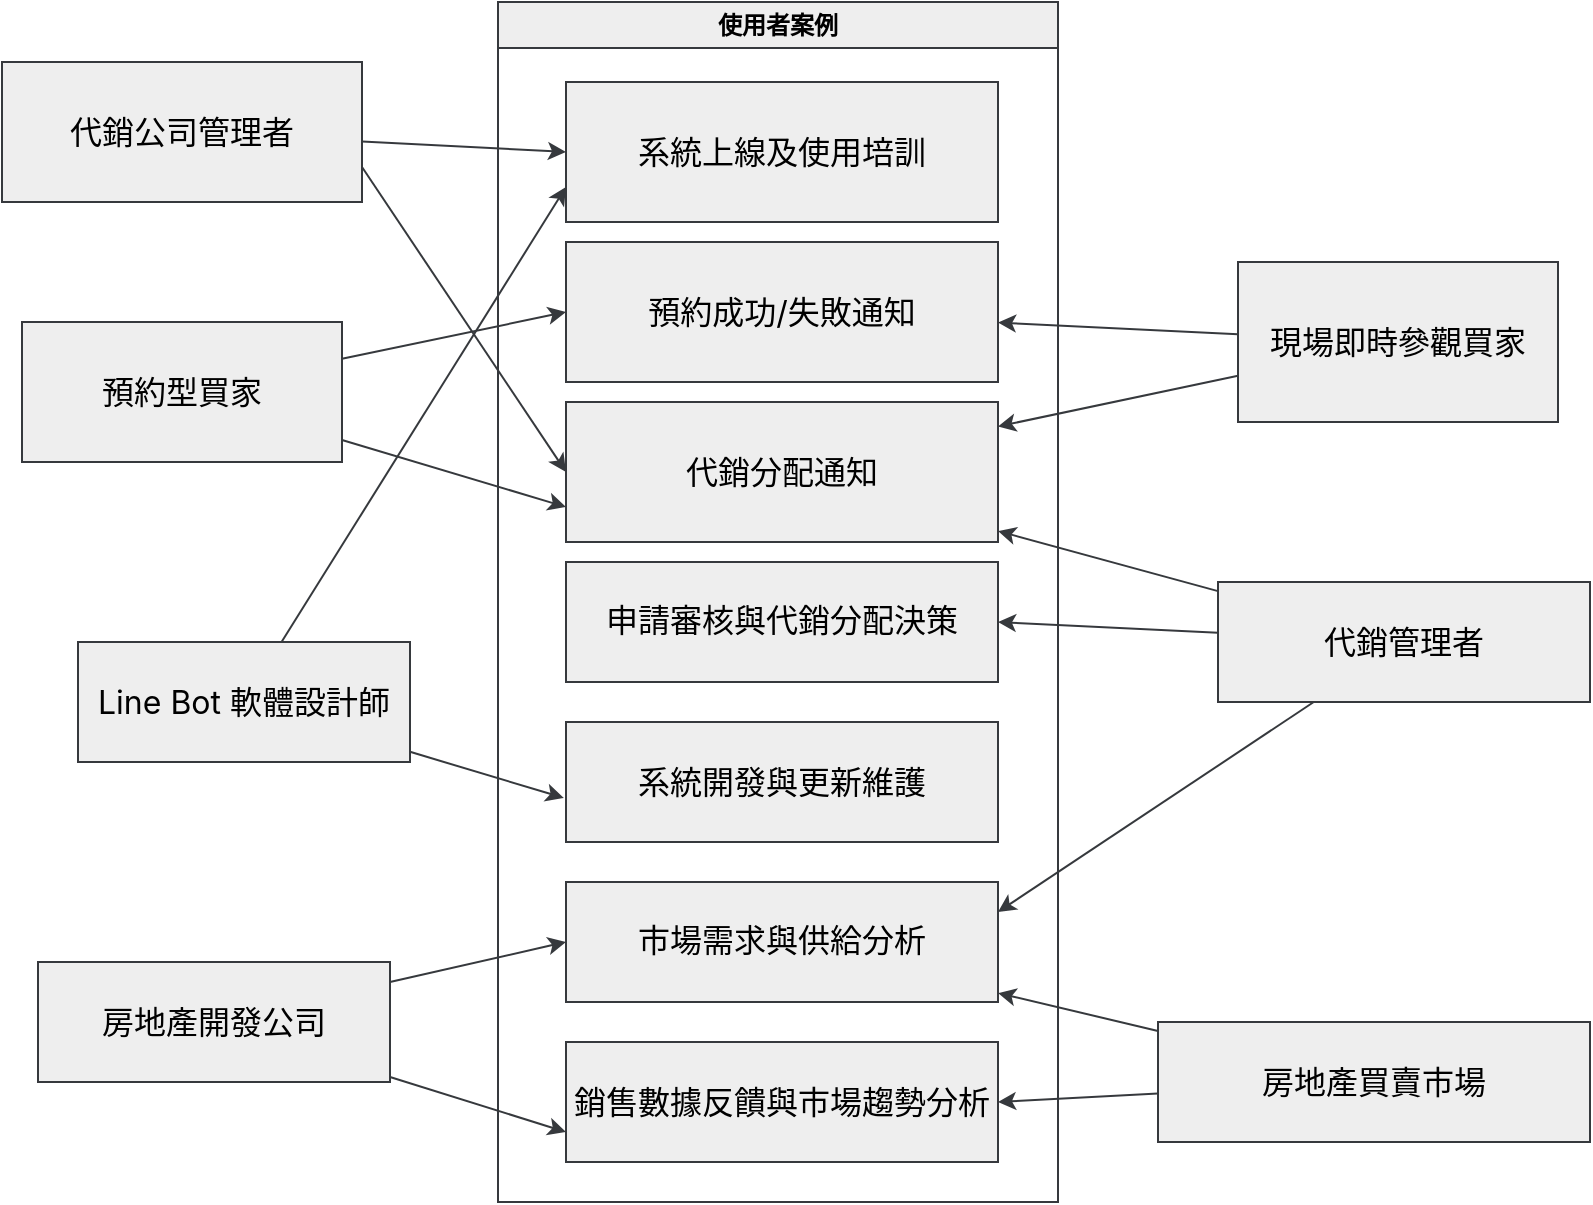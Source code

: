 <mxfile>
    <diagram id="IlBKImYHepSU2jPjyv3P" name="第1頁">
        <mxGraphModel dx="1078" dy="559" grid="1" gridSize="10" guides="1" tooltips="1" connect="1" arrows="1" fold="1" page="1" pageScale="1" pageWidth="827" pageHeight="1169" math="0" shadow="0">
            <root>
                <mxCell id="0"/>
                <mxCell id="1" parent="0"/>
                <mxCell id="3" value="使用者案例" style="swimlane;whiteSpace=wrap;html=1;fillColor=#eeeeee;strokeColor=#36393d;fontColor=#000000;" parent="1" vertex="1">
                    <mxGeometry x="270" y="60" width="280" height="600" as="geometry"/>
                </mxCell>
                <mxCell id="4" value="&lt;span style=&quot;font-family: -apple-system, BlinkMacSystemFont, &amp;quot;Segoe UI&amp;quot;, &amp;quot;Noto Sans&amp;quot;, Helvetica, Arial, sans-serif, &amp;quot;Apple Color Emoji&amp;quot;, &amp;quot;Segoe UI Emoji&amp;quot;; font-size: 16px; text-align: start;&quot;&gt;&lt;font&gt;系統上線及使用培訓&lt;/font&gt;&lt;/span&gt;" style="rounded=0;whiteSpace=wrap;html=1;fillColor=#eeeeee;strokeColor=#36393d;fontColor=#000000;" parent="3" vertex="1">
                    <mxGeometry x="34" y="40" width="216" height="70" as="geometry"/>
                </mxCell>
                <mxCell id="5" value="&lt;span style=&quot;font-family: -apple-system, BlinkMacSystemFont, &amp;quot;Segoe UI&amp;quot;, &amp;quot;Noto Sans&amp;quot;, Helvetica, Arial, sans-serif, &amp;quot;Apple Color Emoji&amp;quot;, &amp;quot;Segoe UI Emoji&amp;quot;; font-size: 16px; text-align: start;&quot;&gt;&lt;font&gt;預約成功/失敗通知&lt;/font&gt;&lt;/span&gt;" style="rounded=0;whiteSpace=wrap;html=1;fillColor=#eeeeee;strokeColor=#36393d;fontColor=#000000;" parent="3" vertex="1">
                    <mxGeometry x="34" y="120" width="216" height="70" as="geometry"/>
                </mxCell>
                <mxCell id="6" value="&lt;span style=&quot;font-family: -apple-system, BlinkMacSystemFont, &amp;quot;Segoe UI&amp;quot;, &amp;quot;Noto Sans&amp;quot;, Helvetica, Arial, sans-serif, &amp;quot;Apple Color Emoji&amp;quot;, &amp;quot;Segoe UI Emoji&amp;quot;; font-size: 16px; text-align: start;&quot;&gt;&lt;font&gt;代銷分配通知&lt;/font&gt;&lt;/span&gt;" style="rounded=0;whiteSpace=wrap;html=1;fillColor=#eeeeee;strokeColor=#36393d;fontColor=#000000;" parent="3" vertex="1">
                    <mxGeometry x="34" y="200" width="216" height="70" as="geometry"/>
                </mxCell>
                <mxCell id="7" value="&lt;font&gt;&lt;br&gt;&lt;/font&gt;&lt;table style=&quot;border-collapse: collapse; margin-bottom: 16px; margin-top: 0px; border-spacing: 0px; display: block; width: max-content; max-width: 100%; overflow: auto; position: relative; font-family: -apple-system, BlinkMacSystemFont, &amp;quot;Segoe UI&amp;quot;, &amp;quot;Noto Sans&amp;quot;, Helvetica, Arial, sans-serif, &amp;quot;Apple Color Emoji&amp;quot;, &amp;quot;Segoe UI Emoji&amp;quot;; font-size: 16px; text-align: start;&quot; dir=&quot;auto&quot; class=&quot;code-line&quot; data-line=&quot;0&quot;&gt;&lt;tbody style=&quot;position: relative;&quot; dir=&quot;auto&quot; class=&quot;code-line&quot; data-line=&quot;2&quot;&gt;&lt;tr style=&quot;background-color: var(--color-canvas-subtle); border-top: 1px solid var(--color-border-muted); position: relative;&quot; dir=&quot;auto&quot; class=&quot;code-line&quot; data-line=&quot;5&quot;&gt;&lt;td style=&quot;padding: 6px 13px; border: 1px solid var(--color-border-default);&quot;&gt;&lt;font&gt;申請審核與代銷分配決策&lt;/font&gt;&lt;/td&gt;&lt;/tr&gt;&lt;/tbody&gt;&lt;/table&gt;" style="rounded=0;whiteSpace=wrap;html=1;fillColor=#eeeeee;strokeColor=#36393d;fontColor=#000000;" parent="3" vertex="1">
                    <mxGeometry x="34" y="280" width="216" height="60" as="geometry"/>
                </mxCell>
                <mxCell id="8" value="&lt;span style=&quot;font-family: -apple-system, BlinkMacSystemFont, &amp;quot;Segoe UI&amp;quot;, &amp;quot;Noto Sans&amp;quot;, Helvetica, Arial, sans-serif, &amp;quot;Apple Color Emoji&amp;quot;, &amp;quot;Segoe UI Emoji&amp;quot;; font-size: 16px;&quot;&gt;&lt;font&gt;系統開發與更新維護&lt;/font&gt;&lt;/span&gt;" style="rounded=0;whiteSpace=wrap;html=1;fillColor=#eeeeee;strokeColor=#36393d;fontColor=#000000;" parent="3" vertex="1">
                    <mxGeometry x="34" y="360" width="216" height="60" as="geometry"/>
                </mxCell>
                <mxCell id="9" value="&lt;font&gt;&lt;br&gt;&lt;/font&gt;&lt;table style=&quot;border-collapse: collapse; margin-bottom: 16px; margin-top: 0px; border-spacing: 0px; display: block; width: max-content; max-width: 100%; overflow: auto; position: relative; font-family: -apple-system, BlinkMacSystemFont, &amp;quot;Segoe UI&amp;quot;, &amp;quot;Noto Sans&amp;quot;, Helvetica, Arial, sans-serif, &amp;quot;Apple Color Emoji&amp;quot;, &amp;quot;Segoe UI Emoji&amp;quot;; font-size: 16px; text-align: start;&quot; dir=&quot;auto&quot; class=&quot;code-line&quot; data-line=&quot;0&quot;&gt;&lt;tbody style=&quot;position: relative;&quot; dir=&quot;auto&quot; class=&quot;code-line&quot; data-line=&quot;2&quot;&gt;&lt;tr style=&quot;background-color: var(--color-canvas-subtle); border-top: 1px solid var(--color-border-muted); position: relative;&quot; dir=&quot;auto&quot; class=&quot;code-line&quot; data-line=&quot;7&quot;&gt;&lt;td style=&quot;padding: 6px 13px; border: 1px solid var(--color-border-default);&quot;&gt;&lt;font&gt;市場需求與供給分析&lt;/font&gt;&lt;/td&gt;&lt;/tr&gt;&lt;/tbody&gt;&lt;/table&gt;" style="rounded=0;whiteSpace=wrap;html=1;fillColor=#eeeeee;strokeColor=#36393d;fontColor=#000000;" parent="3" vertex="1">
                    <mxGeometry x="34" y="440" width="216" height="60" as="geometry"/>
                </mxCell>
                <mxCell id="10" value="&lt;span style=&quot;font-family: -apple-system, BlinkMacSystemFont, &amp;quot;Segoe UI&amp;quot;, &amp;quot;Noto Sans&amp;quot;, Helvetica, Arial, sans-serif, &amp;quot;Apple Color Emoji&amp;quot;, &amp;quot;Segoe UI Emoji&amp;quot;; font-size: 16px; text-align: start;&quot;&gt;&lt;font&gt;銷售數據反饋與市場趨勢分析&lt;/font&gt;&lt;/span&gt;" style="rounded=0;whiteSpace=wrap;html=1;fillColor=#eeeeee;strokeColor=#36393d;fontColor=#000000;" parent="3" vertex="1">
                    <mxGeometry x="34" y="520" width="216" height="60" as="geometry"/>
                </mxCell>
                <mxCell id="27" style="edgeStyle=none;html=1;entryX=0;entryY=0.5;entryDx=0;entryDy=0;fontColor=#000000;fillColor=#eeeeee;strokeColor=#36393d;" parent="1" source="12" target="4" edge="1">
                    <mxGeometry relative="1" as="geometry"/>
                </mxCell>
                <mxCell id="32" style="edgeStyle=none;html=1;exitX=1;exitY=0.75;exitDx=0;exitDy=0;entryX=0;entryY=0.5;entryDx=0;entryDy=0;fontColor=#000000;fillColor=#eeeeee;strokeColor=#36393d;" parent="1" source="12" target="6" edge="1">
                    <mxGeometry relative="1" as="geometry"/>
                </mxCell>
                <mxCell id="12" value="&lt;span style=&quot;font-family: -apple-system, BlinkMacSystemFont, &amp;quot;Segoe UI&amp;quot;, &amp;quot;Noto Sans&amp;quot;, Helvetica, Arial, sans-serif, &amp;quot;Apple Color Emoji&amp;quot;, &amp;quot;Segoe UI Emoji&amp;quot;; font-size: 16px; text-align: start;&quot;&gt;&lt;font style=&quot;&quot;&gt;代銷公司管理者&lt;/font&gt;&lt;/span&gt;" style="rounded=0;whiteSpace=wrap;html=1;fillColor=#eeeeee;strokeColor=#36393d;fontColor=#000000;" parent="1" vertex="1">
                    <mxGeometry x="22" y="90" width="180" height="70" as="geometry"/>
                </mxCell>
                <mxCell id="19" style="edgeStyle=none;html=1;entryX=0;entryY=0.5;entryDx=0;entryDy=0;fontColor=#000000;fillColor=#eeeeee;strokeColor=#36393d;" parent="1" source="13" target="5" edge="1">
                    <mxGeometry relative="1" as="geometry"/>
                </mxCell>
                <mxCell id="34" style="edgeStyle=none;html=1;entryX=0;entryY=0.75;entryDx=0;entryDy=0;fontColor=#000000;fillColor=#eeeeee;strokeColor=#36393d;" parent="1" source="13" target="6" edge="1">
                    <mxGeometry relative="1" as="geometry"/>
                </mxCell>
                <mxCell id="13" value="&lt;span style=&quot;font-family: -apple-system, BlinkMacSystemFont, &amp;quot;Segoe UI&amp;quot;, &amp;quot;Noto Sans&amp;quot;, Helvetica, Arial, sans-serif, &amp;quot;Apple Color Emoji&amp;quot;, &amp;quot;Segoe UI Emoji&amp;quot;; font-size: 16px; text-align: start;&quot;&gt;預約型買家&lt;/span&gt;" style="rounded=0;whiteSpace=wrap;html=1;fillColor=#eeeeee;strokeColor=#36393d;fontColor=#000000;" parent="1" vertex="1">
                    <mxGeometry x="32" y="220" width="160" height="70" as="geometry"/>
                </mxCell>
                <mxCell id="20" style="edgeStyle=none;html=1;fontColor=#000000;fillColor=#eeeeee;strokeColor=#36393d;" parent="1" source="14" target="5" edge="1">
                    <mxGeometry relative="1" as="geometry"/>
                </mxCell>
                <mxCell id="33" style="edgeStyle=none;html=1;fontColor=#000000;fillColor=#eeeeee;strokeColor=#36393d;" parent="1" source="14" target="6" edge="1">
                    <mxGeometry relative="1" as="geometry"/>
                </mxCell>
                <mxCell id="14" value="&lt;div style=&quot;text-align: start;&quot;&gt;&lt;font face=&quot;-apple-system, BlinkMacSystemFont, Segoe UI, Noto Sans, Helvetica, Arial, sans-serif, Apple Color Emoji, Segoe UI Emoji&quot;&gt;&lt;span style=&quot;font-size: 16px;&quot;&gt;現場即時參觀買家&lt;/span&gt;&lt;/font&gt;&lt;/div&gt;" style="rounded=0;whiteSpace=wrap;html=1;fillColor=#eeeeee;strokeColor=#36393d;fontColor=#000000;" parent="1" vertex="1">
                    <mxGeometry x="640" y="190" width="160" height="80" as="geometry"/>
                </mxCell>
                <mxCell id="23" style="edgeStyle=none;html=1;fontColor=#000000;fillColor=#eeeeee;strokeColor=#36393d;" parent="1" source="15" target="6" edge="1">
                    <mxGeometry relative="1" as="geometry"/>
                </mxCell>
                <mxCell id="24" style="edgeStyle=none;html=1;entryX=1;entryY=0.5;entryDx=0;entryDy=0;fontColor=#000000;fillColor=#eeeeee;strokeColor=#36393d;" parent="1" source="15" target="7" edge="1">
                    <mxGeometry relative="1" as="geometry"/>
                </mxCell>
                <mxCell id="31" style="edgeStyle=none;html=1;entryX=1;entryY=0.25;entryDx=0;entryDy=0;fontColor=#000000;fillColor=#eeeeee;strokeColor=#36393d;" parent="1" source="15" target="9" edge="1">
                    <mxGeometry relative="1" as="geometry"/>
                </mxCell>
                <mxCell id="15" value="&lt;span style=&quot;font-family: -apple-system, BlinkMacSystemFont, &amp;quot;Segoe UI&amp;quot;, &amp;quot;Noto Sans&amp;quot;, Helvetica, Arial, sans-serif, &amp;quot;Apple Color Emoji&amp;quot;, &amp;quot;Segoe UI Emoji&amp;quot;; font-size: 16px; text-align: start;&quot;&gt;代銷管理者&lt;/span&gt;" style="rounded=0;whiteSpace=wrap;html=1;fillColor=#eeeeee;strokeColor=#36393d;fontColor=#000000;" parent="1" vertex="1">
                    <mxGeometry x="630" y="350" width="186" height="60" as="geometry"/>
                </mxCell>
                <mxCell id="21" style="edgeStyle=none;html=1;entryX=0;entryY=0.75;entryDx=0;entryDy=0;fontColor=#000000;fillColor=#eeeeee;strokeColor=#36393d;" parent="1" source="16" target="4" edge="1">
                    <mxGeometry relative="1" as="geometry">
                        <mxPoint x="520" y="130" as="targetPoint"/>
                    </mxGeometry>
                </mxCell>
                <mxCell id="26" style="edgeStyle=none;html=1;entryX=-0.005;entryY=0.633;entryDx=0;entryDy=0;entryPerimeter=0;fontColor=#000000;fillColor=#eeeeee;strokeColor=#36393d;" parent="1" source="16" target="8" edge="1">
                    <mxGeometry relative="1" as="geometry"/>
                </mxCell>
                <mxCell id="16" value="&lt;span style=&quot;font-family: -apple-system, BlinkMacSystemFont, &amp;quot;Segoe UI&amp;quot;, &amp;quot;Noto Sans&amp;quot;, Helvetica, Arial, sans-serif, &amp;quot;Apple Color Emoji&amp;quot;, &amp;quot;Segoe UI Emoji&amp;quot;; font-size: 16px; text-align: start;&quot;&gt;Line Bot 軟體設計師&lt;/span&gt;" style="rounded=0;whiteSpace=wrap;html=1;fillColor=#eeeeee;strokeColor=#36393d;fontColor=#000000;" parent="1" vertex="1">
                    <mxGeometry x="60" y="380" width="166" height="60" as="geometry"/>
                </mxCell>
                <mxCell id="25" style="edgeStyle=none;html=1;fontColor=#000000;fillColor=#eeeeee;strokeColor=#36393d;" parent="1" source="17" target="9" edge="1">
                    <mxGeometry relative="1" as="geometry"/>
                </mxCell>
                <mxCell id="29" style="edgeStyle=none;html=1;entryX=1;entryY=0.5;entryDx=0;entryDy=0;fontColor=#000000;fillColor=#eeeeee;strokeColor=#36393d;" parent="1" source="17" target="10" edge="1">
                    <mxGeometry relative="1" as="geometry"/>
                </mxCell>
                <mxCell id="17" value="&lt;span style=&quot;font-family: -apple-system, BlinkMacSystemFont, &amp;quot;Segoe UI&amp;quot;, &amp;quot;Noto Sans&amp;quot;, Helvetica, Arial, sans-serif, &amp;quot;Apple Color Emoji&amp;quot;, &amp;quot;Segoe UI Emoji&amp;quot;; font-size: 16px; text-align: start;&quot;&gt;房地產買賣市場&lt;/span&gt;" style="rounded=0;whiteSpace=wrap;html=1;fillColor=#eeeeee;strokeColor=#36393d;fontColor=#000000;" parent="1" vertex="1">
                    <mxGeometry x="600" y="570" width="216" height="60" as="geometry"/>
                </mxCell>
                <mxCell id="28" style="edgeStyle=none;html=1;entryX=0;entryY=0.75;entryDx=0;entryDy=0;fontColor=#000000;fillColor=#eeeeee;strokeColor=#36393d;" parent="1" source="18" target="10" edge="1">
                    <mxGeometry relative="1" as="geometry"/>
                </mxCell>
                <mxCell id="30" style="edgeStyle=none;html=1;entryX=0;entryY=0.5;entryDx=0;entryDy=0;fontColor=#000000;fillColor=#eeeeee;strokeColor=#36393d;" parent="1" source="18" target="9" edge="1">
                    <mxGeometry relative="1" as="geometry"/>
                </mxCell>
                <mxCell id="18" value="&lt;span style=&quot;font-family: -apple-system, BlinkMacSystemFont, &amp;quot;Segoe UI&amp;quot;, &amp;quot;Noto Sans&amp;quot;, Helvetica, Arial, sans-serif, &amp;quot;Apple Color Emoji&amp;quot;, &amp;quot;Segoe UI Emoji&amp;quot;; font-size: 16px; text-align: start;&quot;&gt;&lt;font style=&quot;&quot;&gt;房地產開發公司&lt;/font&gt;&lt;/span&gt;" style="rounded=0;whiteSpace=wrap;html=1;fillColor=#eeeeee;strokeColor=#36393d;fontColor=#000000;" parent="1" vertex="1">
                    <mxGeometry x="40" y="540" width="176" height="60" as="geometry"/>
                </mxCell>
            </root>
        </mxGraphModel>
    </diagram>
</mxfile>